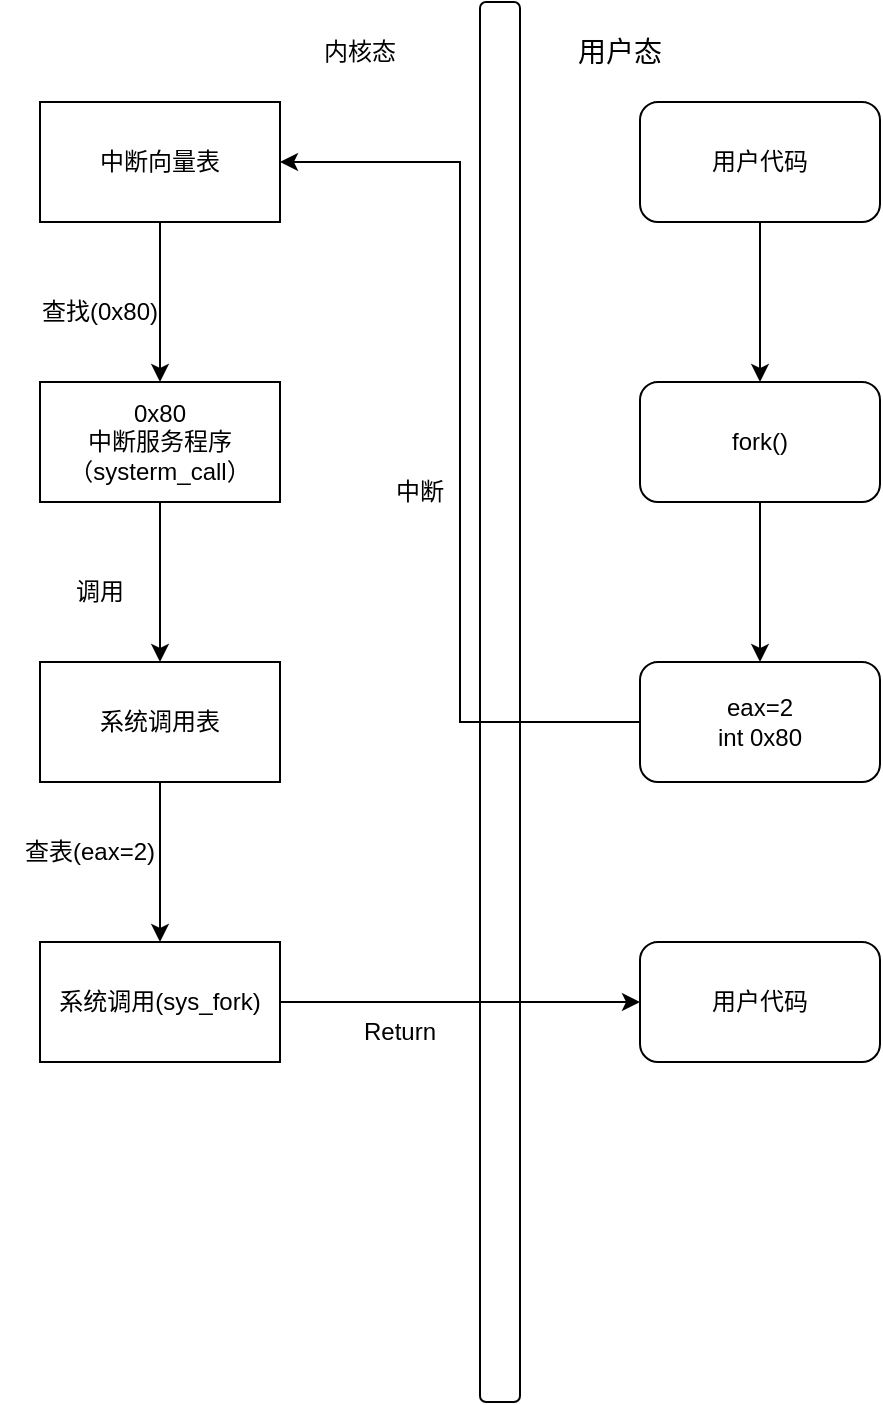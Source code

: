 <mxfile version="24.4.2" type="github">
  <diagram name="第 1 页" id="W3ro6LuAETOLIY_O3qrc">
    <mxGraphModel dx="1912" dy="1074" grid="1" gridSize="10" guides="1" tooltips="1" connect="1" arrows="1" fold="1" page="1" pageScale="1" pageWidth="827" pageHeight="1169" math="0" shadow="0">
      <root>
        <mxCell id="0" />
        <mxCell id="1" parent="0" />
        <mxCell id="ZmIeOV7LGW4xI8rbHgoU-3" value="" style="rounded=1;whiteSpace=wrap;html=1;rotation=90;" vertex="1" parent="1">
          <mxGeometry x="50" y="500" width="700" height="20" as="geometry" />
        </mxCell>
        <mxCell id="ZmIeOV7LGW4xI8rbHgoU-4" value="&lt;font style=&quot;font-size: 14px;&quot;&gt;用户态&lt;/font&gt;" style="text;html=1;align=center;verticalAlign=middle;whiteSpace=wrap;rounded=0;" vertex="1" parent="1">
          <mxGeometry x="430" y="170" width="60" height="30" as="geometry" />
        </mxCell>
        <mxCell id="ZmIeOV7LGW4xI8rbHgoU-5" value="内核态" style="text;html=1;align=center;verticalAlign=middle;whiteSpace=wrap;rounded=0;" vertex="1" parent="1">
          <mxGeometry x="300" y="170" width="60" height="30" as="geometry" />
        </mxCell>
        <mxCell id="ZmIeOV7LGW4xI8rbHgoU-8" value="" style="edgeStyle=orthogonalEdgeStyle;rounded=0;orthogonalLoop=1;jettySize=auto;html=1;" edge="1" parent="1" source="ZmIeOV7LGW4xI8rbHgoU-6" target="ZmIeOV7LGW4xI8rbHgoU-7">
          <mxGeometry relative="1" as="geometry" />
        </mxCell>
        <mxCell id="ZmIeOV7LGW4xI8rbHgoU-6" value="用户代码" style="rounded=1;whiteSpace=wrap;html=1;" vertex="1" parent="1">
          <mxGeometry x="470" y="210" width="120" height="60" as="geometry" />
        </mxCell>
        <mxCell id="ZmIeOV7LGW4xI8rbHgoU-10" value="" style="edgeStyle=orthogonalEdgeStyle;rounded=0;orthogonalLoop=1;jettySize=auto;html=1;" edge="1" parent="1" source="ZmIeOV7LGW4xI8rbHgoU-7" target="ZmIeOV7LGW4xI8rbHgoU-9">
          <mxGeometry relative="1" as="geometry" />
        </mxCell>
        <mxCell id="ZmIeOV7LGW4xI8rbHgoU-7" value="fork()" style="rounded=1;whiteSpace=wrap;html=1;" vertex="1" parent="1">
          <mxGeometry x="470" y="350" width="120" height="60" as="geometry" />
        </mxCell>
        <mxCell id="ZmIeOV7LGW4xI8rbHgoU-23" style="edgeStyle=orthogonalEdgeStyle;rounded=0;orthogonalLoop=1;jettySize=auto;html=1;exitX=0;exitY=0.5;exitDx=0;exitDy=0;entryX=1;entryY=0.5;entryDx=0;entryDy=0;" edge="1" parent="1" source="ZmIeOV7LGW4xI8rbHgoU-9" target="ZmIeOV7LGW4xI8rbHgoU-13">
          <mxGeometry relative="1" as="geometry" />
        </mxCell>
        <mxCell id="ZmIeOV7LGW4xI8rbHgoU-9" value="&lt;div&gt;eax=2&lt;/div&gt;&lt;div&gt;int 0x80&lt;br&gt;&lt;/div&gt;" style="rounded=1;whiteSpace=wrap;html=1;" vertex="1" parent="1">
          <mxGeometry x="470" y="490" width="120" height="60" as="geometry" />
        </mxCell>
        <mxCell id="ZmIeOV7LGW4xI8rbHgoU-15" value="" style="edgeStyle=orthogonalEdgeStyle;rounded=0;orthogonalLoop=1;jettySize=auto;html=1;" edge="1" parent="1" source="ZmIeOV7LGW4xI8rbHgoU-13" target="ZmIeOV7LGW4xI8rbHgoU-14">
          <mxGeometry relative="1" as="geometry" />
        </mxCell>
        <mxCell id="ZmIeOV7LGW4xI8rbHgoU-13" value="中断向量表" style="rounded=0;whiteSpace=wrap;html=1;" vertex="1" parent="1">
          <mxGeometry x="170" y="210" width="120" height="60" as="geometry" />
        </mxCell>
        <mxCell id="ZmIeOV7LGW4xI8rbHgoU-17" value="" style="edgeStyle=orthogonalEdgeStyle;rounded=0;orthogonalLoop=1;jettySize=auto;html=1;" edge="1" parent="1" source="ZmIeOV7LGW4xI8rbHgoU-14" target="ZmIeOV7LGW4xI8rbHgoU-16">
          <mxGeometry relative="1" as="geometry" />
        </mxCell>
        <mxCell id="ZmIeOV7LGW4xI8rbHgoU-14" value="&lt;div&gt;0x80&lt;/div&gt;&lt;div&gt;中断服务程序&lt;/div&gt;&lt;div&gt;（systerm_call）&lt;br&gt;&lt;/div&gt;" style="rounded=0;whiteSpace=wrap;html=1;" vertex="1" parent="1">
          <mxGeometry x="170" y="350" width="120" height="60" as="geometry" />
        </mxCell>
        <mxCell id="ZmIeOV7LGW4xI8rbHgoU-19" value="" style="edgeStyle=orthogonalEdgeStyle;rounded=0;orthogonalLoop=1;jettySize=auto;html=1;" edge="1" parent="1" source="ZmIeOV7LGW4xI8rbHgoU-16" target="ZmIeOV7LGW4xI8rbHgoU-18">
          <mxGeometry relative="1" as="geometry" />
        </mxCell>
        <mxCell id="ZmIeOV7LGW4xI8rbHgoU-16" value="系统调用表" style="rounded=0;whiteSpace=wrap;html=1;" vertex="1" parent="1">
          <mxGeometry x="170" y="490" width="120" height="60" as="geometry" />
        </mxCell>
        <mxCell id="ZmIeOV7LGW4xI8rbHgoU-22" style="edgeStyle=orthogonalEdgeStyle;rounded=0;orthogonalLoop=1;jettySize=auto;html=1;exitX=1;exitY=0.5;exitDx=0;exitDy=0;" edge="1" parent="1" source="ZmIeOV7LGW4xI8rbHgoU-18" target="ZmIeOV7LGW4xI8rbHgoU-20">
          <mxGeometry relative="1" as="geometry" />
        </mxCell>
        <mxCell id="ZmIeOV7LGW4xI8rbHgoU-18" value="系统调用(sys_fork)" style="rounded=0;whiteSpace=wrap;html=1;" vertex="1" parent="1">
          <mxGeometry x="170" y="630" width="120" height="60" as="geometry" />
        </mxCell>
        <mxCell id="ZmIeOV7LGW4xI8rbHgoU-20" value="用户代码" style="rounded=1;whiteSpace=wrap;html=1;" vertex="1" parent="1">
          <mxGeometry x="470" y="630" width="120" height="60" as="geometry" />
        </mxCell>
        <mxCell id="ZmIeOV7LGW4xI8rbHgoU-24" value="查找(0x80)" style="text;html=1;align=center;verticalAlign=middle;whiteSpace=wrap;rounded=0;" vertex="1" parent="1">
          <mxGeometry x="170" y="300" width="60" height="30" as="geometry" />
        </mxCell>
        <mxCell id="ZmIeOV7LGW4xI8rbHgoU-25" value="调用" style="text;html=1;align=center;verticalAlign=middle;whiteSpace=wrap;rounded=0;" vertex="1" parent="1">
          <mxGeometry x="170" y="440" width="60" height="30" as="geometry" />
        </mxCell>
        <mxCell id="ZmIeOV7LGW4xI8rbHgoU-26" value="查表(eax=2)" style="text;html=1;align=center;verticalAlign=middle;whiteSpace=wrap;rounded=0;" vertex="1" parent="1">
          <mxGeometry x="150" y="570" width="90" height="30" as="geometry" />
        </mxCell>
        <mxCell id="ZmIeOV7LGW4xI8rbHgoU-27" value="Return" style="text;html=1;align=center;verticalAlign=middle;whiteSpace=wrap;rounded=0;" vertex="1" parent="1">
          <mxGeometry x="320" y="660" width="60" height="30" as="geometry" />
        </mxCell>
        <mxCell id="ZmIeOV7LGW4xI8rbHgoU-28" value="中断" style="text;html=1;align=center;verticalAlign=middle;whiteSpace=wrap;rounded=0;" vertex="1" parent="1">
          <mxGeometry x="330" y="390" width="60" height="30" as="geometry" />
        </mxCell>
      </root>
    </mxGraphModel>
  </diagram>
</mxfile>
